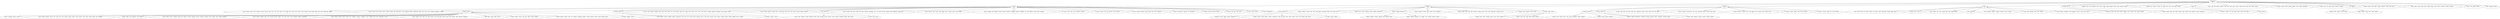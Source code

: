 strict digraph  {
	"['unknown']
87" -> "['secur']
36";
	"['unknown']
87" -> "['hbase']
14";
	"['unknown']
87" -> "['access']
12";
	"['unknown']
87" -> "['user']
9";
	"['unknown']
87" -> "['check', 'tabl']
2";
	"['unknown']
87" -> "['authent', 'fail', 'case', 'exception', 'test', 'master', 'lead', 'manag', 'keeper', 'loop', 'trace', 'encount', 'stack']
1";
	"['unknown']
87" -> "['support', 'api', 'current', 'author', 'set', 'shell', 'cell', 'class', 'jira', 'queri', 'script']
1";
	"['unknown']
87" -> "['server']
3";
	"['unknown']
87" -> "['oper', 'call', 'test', 'delet', 'perform', 'valu', 'java', 'move', 'key', 'version', 'intend', 'place', 'link', 'peer', 'filter', '\
index']
1";
	"['unknown']
87" -> "['region', 'control', 'enabl', 'report', 'default', 'recov', 'replay', 'distribut']
1";
	"['unknown']
87" -> "['oper', 'rest', 'set', 'delet', 'read', 'prevent', 'schema']
1";
	"['unknown']
87" -> "['region']
2";
	"['unknown']
87" -> "['enabl', 'famili', 'load', 'block', 'reason', 'compact', 'cache', 'time', 'one']
1";
	"['unknown']
87" -> "['file', 'allow', 'move', 'mode', 'open', 'default', 'link', 'assum', 'share', 'interrupt', 'window', 'reader']
1";
	"['unknown']
87" -> "['sourc', 'tree', 'defin', 'build']
1";
	"['unknown']
87" -> "['key', 'improve', 'gener']
1";
	"['secur']
36" -> "['secur', 'hbase', 'access', 'user', 'permiss', 'server', 'custom', 'tabl', 'store', 'call', 'case', 'data', 'valu', 'famili', '\
side', 'encod', 'cell', 'instanc', 'disk', 'memori', 'give', 'featur', 'hdfs', 'conf', 'notic', 'filesystem', 'applic']
1";
	"['secur']
36" -> "['secur', 'access', 'user', 'check', 'server', 'region', 'control', 'api', 'coprocessor', 'add', 'command', 'follow', 'implement', '\
hook', 'miss', 'lock', 'class', 'hregion', 'regionserv', 'result']
1";
	"['secur']
36" -> "['hbase', 'secur']
15";
	"['secur']
36" -> "['access', 'secur']
3";
	"['secur']
36" -> "['secur', 'user', 'permiss', 'support', 'tabl', 'creat', 'add', 'admin', 'acl', 'work', 'follow', 'name', 'list', 'mean', 'give', '\
featur', 'exist', 'write', 'relat', 'patch', 'complet', 'append', 'namespac', 'task', 'migrat', 'stay']
1";
	"['secur']
36" -> "['secur', 'check', 'support', 'control', 'store', 'coprocessor', 'file', 'level', 'cell', 'version', 'featur', 'better', 'throw']
\
1";
	"['secur']
36" -> "['user', 'secur']
3";
	"['secur']
36" -> "['secur', 'region', 'tabl', 'fail', 'cluster', 'file', 'data', 'function', 'exception', 'test', 'set', 'load', 'environ', 'request', '\
bulk', 'integrate', 'reproduc']
1";
	"['secur']
36" -> "['secur', 'permiss', 'tabl', 'store', 'creat', 'delet', 'name', 'contain', 'remov', 'entri', 'leak']
1";
	"['secur']
36" -> "['secur', 'support', 'fail', 'kerbero', 'cluster', 'master', 'hmaster', 'problem', 'connect', 'zookeeper', 'fix', 'lock', 'keeper', '\
event', 'ignor', 'backup']
1";
	"['secur']
36" -> "['secur', 'server', 'fail', 'rest', 'exception', 'instanc']
1";
	"['secur']
36" -> "['secur', 'custom', 'call', 'rpc', 'process', 'java', 'answer']
1";
	"['secur']
36" -> "['secur', 'authent', 'hadoop', 'level', 'chang', 'info', 'trace', 'attempt']
1";
	"['secur']
36" -> "['secur', 'coprocessor', 'current', 'acl', 'snapshot']
1";
	"['secur']
36" -> "['secur', 'cluster', 'function', 'hbck']
1";
	"['secur']
36" -> "['secur', 'add', 'valu', 'key', 'saw']
1";
	"['secur']
36" -> "['secur', 'load', 'bulk']
1";
	"['secur']
36" -> "['secur', 'implement']
1";
	"['hbase']
14" -> "['access', 'hbase']
5";
	"['hbase']
14" -> "['hbase', 'permiss', 'check', 'creat', 'oper', 'add', 'admin', 'command', 'delet', 'read', 'allow', 'put']
1";
	"['hbase']
14" -> "['hbase', 'user', 'server', 'authent', 'region', 'hadoop', 'directori']
1";
	"['hbase']
14" -> "['hbase', 'authent', 'kerbero']
2";
	"['hbase']
14" -> "['hbase', 'support', 'custom', 'side', 'remov', 'lock', 'comment']
1";
	"['hbase']
14" -> "['hbase', 'enabl', 'store', 'file', 'data', 'introduc', 'famili', 'encod', 'count', 'disk', 'regionserv', 'prevent', 'entri']
1";
	"['hbase']
14" -> "['hbase', 'data', 'introduc', 'encod', 'disk']
1";
	"['hbase']
14" -> "['hbase', 'code', 'store']
2";
	"['access']
12" -> "['control', 'access']
4";
	"['access']
12" -> "['access', 'check']
3";
	"['access']
12" -> "['access', 'tabl', 'add', 'case', 'file', 'work', 'test', 'command', 'requir', 'servic', 'shell', 'verif', 'fix', 'unit']
1";
	"['access']
12" -> "['access', 'permiss', 'coprocessor', 'call', 'rpc', 'command', 'requir', 'action', 'exist', 'exec']
1";
	"['access']
12" -> "['access', 'permiss', 'control', 'data', 'code', 'famili', 'java', 'messag', 'relat', 'includ', 'issu']
1";
	"['access']
12" -> "['access', 'control', 'admin', 'code', 'move', 'intend']
1";
	"['access']
12" -> "['access', 'custom', 'requir', 'list', 'mail', 'thread']
1";
	"['user']
9" -> "['user', 'check', 'tabl', 'api', 'creat', 'current', 'acl', 'allow', 'name', 'descriptor', 'disabl', 'htabl', 'drop']
1";
	"['user']
9" -> "['support', 'user', 'rest']
2";
	"['user']
9" -> "['user', 'region', 'api', 'store', 'provid', 'file', 'load', 'assign', 'limit']
1";
	"['user']
9" -> "['user', 'permiss']
2";
	"['user']
9" -> "['user', 'authent', 'support', 'kerbero', 'perform', 'servic', 'action']
1";
	"['user']
9" -> "['user', 'oper', 'perform', 'lead', 'meta', 'effect']
1";
	"['user']
9" -> "['user', 'kerbero', 'exception', 'work', 'problem', 'obtain', 'start', 'map', 'reduc']
1";
	"['check', 'tabl']
2" -> "['permiss', 'check', 'tabl', 'fail', 'author', 'manag', 'cache', 'assign', 'race', 'condit', 'updat']
1";
	"['check', 'tabl']
2" -> "['check', 'region', 'tabl', 'call', 'delet', 'method', 'put', 'hregion', 'find', 'append', 'mutat', 'increment']
1";
	"['server']
3" -> "['server', 'custom', 'rpc', 'list', 'side', 'chang', 'send', 'mail', 'refer']
1";
	"['server']
3" -> "['node', 'server']
2";
	"['region']
2" -> "['region', 'allow', 'observ', 'share', 'state']
1";
	"['region']
2" -> "['region', 'author', 'count', 'miss', 'open', 'order']
1";
	"['hbase', 'secur']
15" -> "['access', 'interface', 'hbase', 'secur']
2";
	"['hbase', 'secur']
15" -> "['secur', 'hbase', 'permiss', 'server', 'api', 'creat', 'call', 'case', 'admin', 'provid', 'cluster', 'node', 'master', 'read', '\
allow', 'name', 'handl', 'root', 'address']
1";
	"['hbase', 'secur']
15" -> "['group', 'enabl', 'secur', 'hadoop', 'user', 'hbase']
2";
	"['hbase', 'secur']
15" -> "['secur', 'hbase', 'server', 'authent', 'enabl', 'api', 'hadoop', 'current', 'kerbero', 'process', 'hmaster', 'method', 'move', '\
obtain', 'hook', 'config', 'hregion']
1";
	"['hbase', 'secur']
15" -> "['secur', 'hbase', 'authent', 'oper', 'rest', 'current', 'provid', 'cluster', 'acl', 'level', 'servic', 'base', 'interface', 'deploy', '\
network']
1";
	"['hbase', 'secur']
15" -> "['secur', 'hbase', 'check', 'custom', 'enabl', 'case', 'problem', 'connect', 'zookeeper', 'verif', 'complet', 'task', 'wait', 'regression', '\
end']
1";
	"['hbase', 'secur']
15" -> "['secur', 'hbase', 'store', 'oper', 'acl', 'data', 'author', 'valu', 'read', 'key', 'block', 'encod', 'cell', 'memori', 'hold', '\
improve', 'progress']
1";
	"['hbase', 'secur']
15" -> "['fail', 'hbase', 'work', 'enabl', 'secur']
2";
	"['hbase', 'secur']
15" -> "['secur', 'hbase', 'server', 'call', 'java', 'follow', 'thrift', 'handler']
1";
	"['hbase', 'secur']
15" -> "['secur', 'hbase', 'custom', 'code', 'set', 'method', 'zookeeper', 'keeper', 'config', 'improve', 'place', 'assum', 'detect', 'plan']
\
1";
	"['hbase', 'secur']
15" -> "['hbase', 'hadoop', 'secur']
2";
	"['access', 'secur']
3" -> "['secur', 'access', 'server', 'authent', 'region', 'coprocessor', 'call', 'case', 'rpc', 'provid', 'node', 'function', 'servic', '\
side', 'base', 'instanc', 'send', 'answer', 'manag', 'observ', 'handl', 'exampl', 'async', 'stream']
1";
	"['access', 'secur']
3" -> "['process', 'access', 'secur']
2";
	"['user', 'secur']
3" -> "['secur', 'user', 'support', 'custom', 'hadoop', 'provid', 'data', 'function', 'mean', 'environ', 'count', 'instanc', 'interface', '\
group', 'class', 'type']
1";
	"['user', 'secur']
3" -> "['fail', 'user', 'secur']
2";
	"['access', 'hbase']
5" -> "['function', 'access', 'hbase', 'master', 'permiss']
2";
	"['access', 'hbase']
5" -> "['hbase', 'access', 'check', 'region', 'control', 'coprocessor', 'add', 'fix', 'hook', 'exist', 'open', 'report', 'recov', 'issu', '\
format', 'initi', 'post']
1";
	"['access', 'hbase']
5" -> "['node', 'access', 'hbase']
2";
	"['hbase', 'authent', 'kerbero']
2" -> "['hbase', 'authent', 'support', 'hadoop', 'add', 'kerbero', 'web']
1";
	"['hbase', 'authent', 'kerbero']
2" -> "['hbase', 'authent', 'kerbero', 'acl', 'author', 'test', 'method', 'environ', 'setup']
1";
	"['hbase', 'code', 'store']
2" -> "['hbase', 'store', 'code', 'introduc', 'remov', 'copi', 'scan', 'scanner']
1";
	"['hbase', 'code', 'store']
2" -> "['hbase', 'store', 'file', 'code', 'famili', 'block', 'includ']
1";
	"['control', 'access']
4" -> "['access', 'user', 'control', 'oper', 'rest', 'count', 'descriptor', 'htabl', 'schema']
1";
	"['control', 'access']
4" -> "['control', 'access', 'check', 'permiss']
3";
	"['access', 'check']
3" -> "['access', 'check', 'coprocessor', 'exception', 'master', 'hmaster', 'block', 'shutdown', 'succeed', 'catch']
1";
	"['access', 'check']
3" -> "['write', 'creat', 'perform', 'access', 'messag', 'current', 'check']
2";
}
